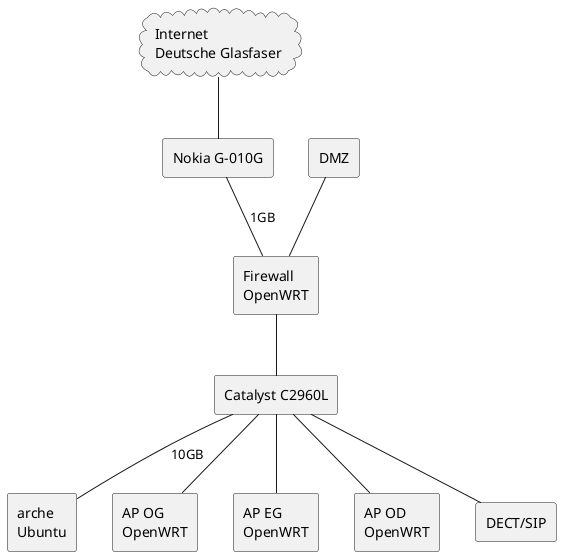 @startuml Network

cloud "Internet\nDeutsche Glasfaser" as dg
rectangle "Nokia G-010G" as converter
rectangle "Firewall\nOpenWRT" as fw
rectangle "DMZ" as dmz
rectangle "Catalyst C2960L" as switch
rectangle "arche\nUbuntu" as arche
rectangle "AP OG\nOpenWRT" as apog
rectangle "AP EG\nOpenWRT" as apeg
rectangle "AP OD\nOpenWRT" as apod
rectangle "DECT/SIP" as sip

dg -- converter
converter -- fw : 1GB
dmz -- fw
fw -- switch
switch -- arche : 10GB
switch -- apog
switch -- apeg
switch -- apod
switch -- sip

@enduml